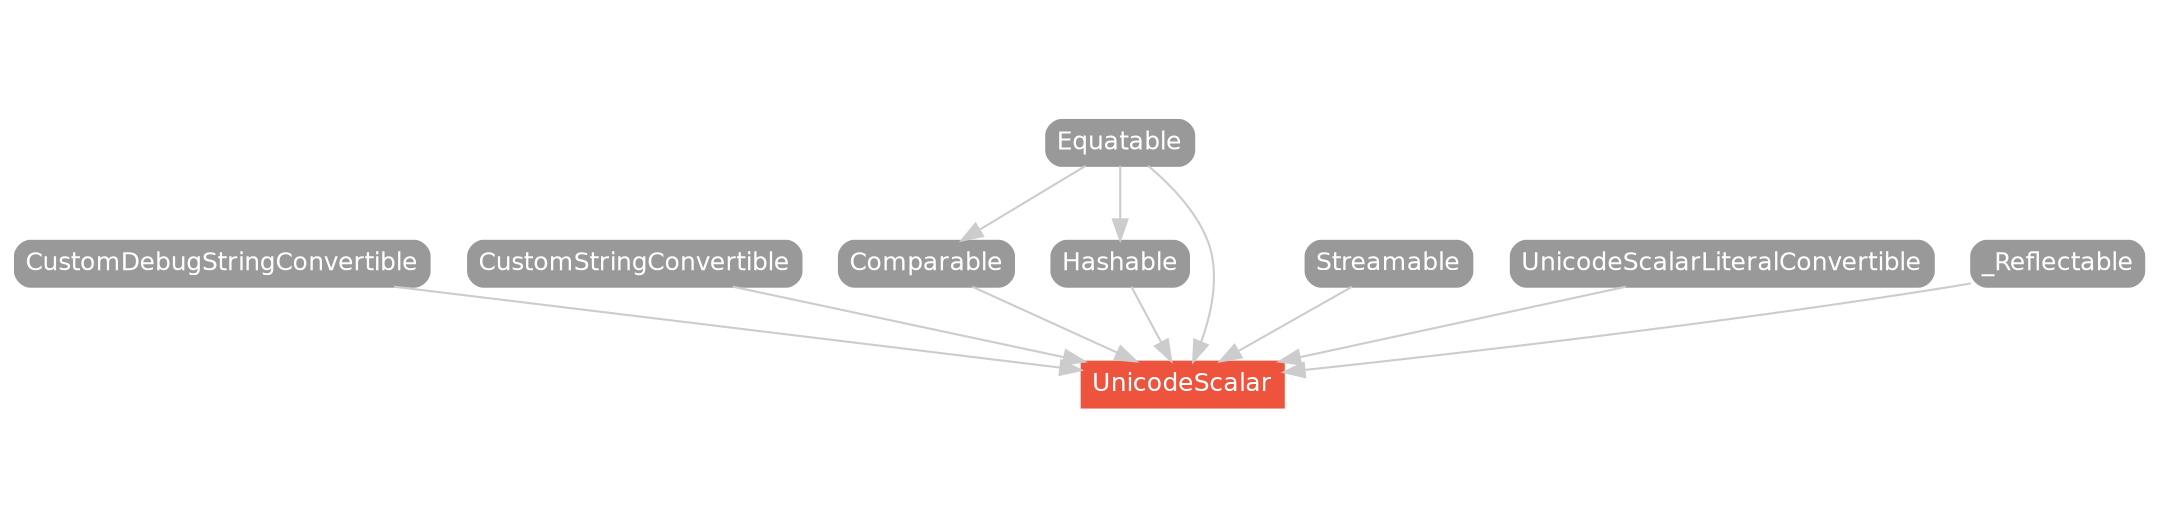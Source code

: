 strict digraph "UnicodeScalar - Type Hierarchy - SwiftDoc.org" {
    pad="0.1,0.8"
    node [shape=box, style="filled,rounded", color="#999999", fillcolor="#999999", fontcolor=white, fontname=Helvetica, fontnames="Helvetica,sansserif", fontsize=12, margin="0.07,0.05", height="0.3"]
    edge [color="#cccccc"]
    "Comparable" [URL="/protocol/Comparable/"]
    "CustomDebugStringConvertible" [URL="/protocol/CustomDebugStringConvertible/"]
    "CustomStringConvertible" [URL="/protocol/CustomStringConvertible/"]
    "Equatable" [URL="/protocol/Equatable/"]
    "Hashable" [URL="/protocol/Hashable/"]
    "Streamable" [URL="/protocol/Streamable/"]
    "UnicodeScalar" [URL="/type/UnicodeScalar/", style="filled", fillcolor="#ee543d", color="#ee543d"]
    "UnicodeScalarLiteralConvertible" [URL="/protocol/UnicodeScalarLiteralConvertible/"]
    "_Reflectable" [URL="/protocol/_Reflectable/"]    "UnicodeScalarLiteralConvertible" -> "UnicodeScalar"
    "_Reflectable" -> "UnicodeScalar"
    "Streamable" -> "UnicodeScalar"
    "CustomStringConvertible" -> "UnicodeScalar"
    "CustomDebugStringConvertible" -> "UnicodeScalar"
    "Hashable" -> "UnicodeScalar"
    "Equatable" -> "UnicodeScalar"
    "Comparable" -> "UnicodeScalar"
    "Equatable" -> "Hashable"
    "Equatable" -> "Comparable"
    subgraph Types {
        rank = max; "UnicodeScalar";
    }
}
